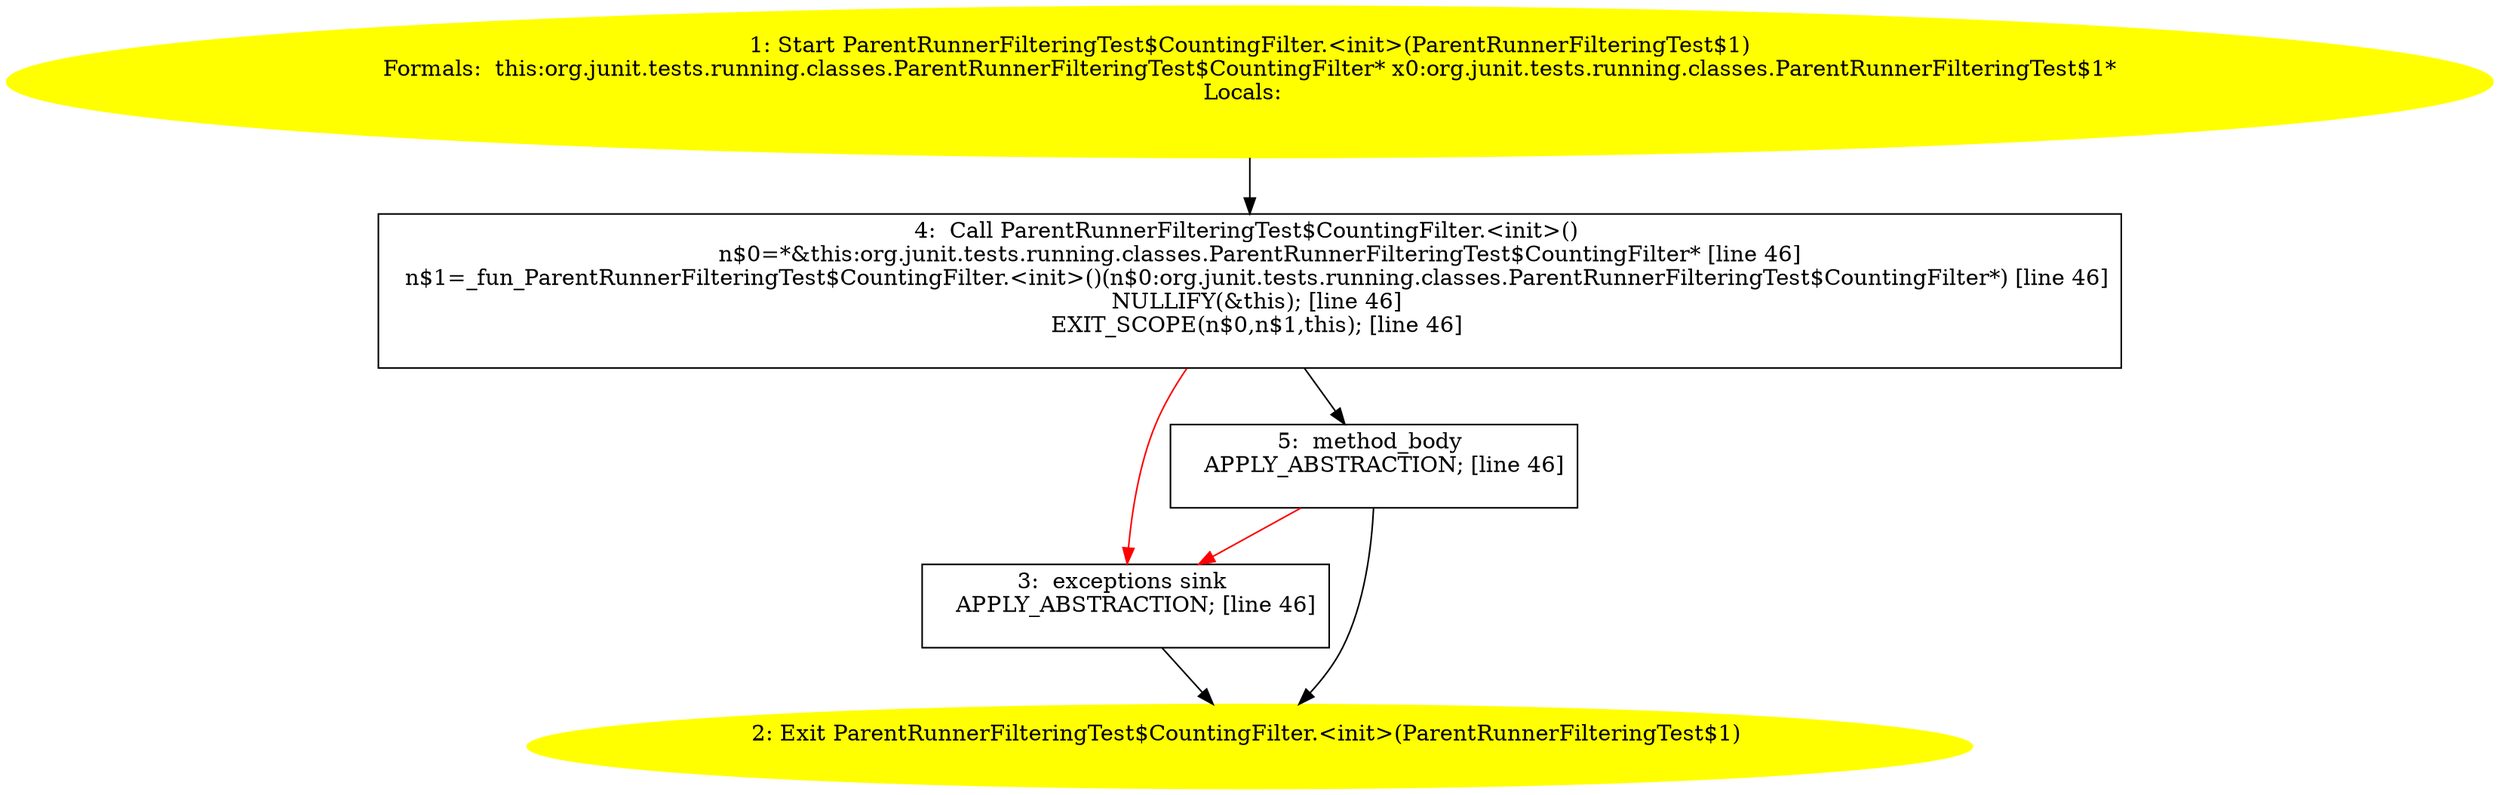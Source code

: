 /* @generated */
digraph cfg {
"org.junit.tests.running.classes.ParentRunnerFilteringTest$CountingFilter.<init>(org.junit.tests.runn.ced08b9149256b4b7590ce9385fdc412_1" [label="1: Start ParentRunnerFilteringTest$CountingFilter.<init>(ParentRunnerFilteringTest$1)\nFormals:  this:org.junit.tests.running.classes.ParentRunnerFilteringTest$CountingFilter* x0:org.junit.tests.running.classes.ParentRunnerFilteringTest$1*\nLocals:  \n  " color=yellow style=filled]
	

	 "org.junit.tests.running.classes.ParentRunnerFilteringTest$CountingFilter.<init>(org.junit.tests.runn.ced08b9149256b4b7590ce9385fdc412_1" -> "org.junit.tests.running.classes.ParentRunnerFilteringTest$CountingFilter.<init>(org.junit.tests.runn.ced08b9149256b4b7590ce9385fdc412_4" ;
"org.junit.tests.running.classes.ParentRunnerFilteringTest$CountingFilter.<init>(org.junit.tests.runn.ced08b9149256b4b7590ce9385fdc412_2" [label="2: Exit ParentRunnerFilteringTest$CountingFilter.<init>(ParentRunnerFilteringTest$1) \n  " color=yellow style=filled]
	

"org.junit.tests.running.classes.ParentRunnerFilteringTest$CountingFilter.<init>(org.junit.tests.runn.ced08b9149256b4b7590ce9385fdc412_3" [label="3:  exceptions sink \n   APPLY_ABSTRACTION; [line 46]\n " shape="box"]
	

	 "org.junit.tests.running.classes.ParentRunnerFilteringTest$CountingFilter.<init>(org.junit.tests.runn.ced08b9149256b4b7590ce9385fdc412_3" -> "org.junit.tests.running.classes.ParentRunnerFilteringTest$CountingFilter.<init>(org.junit.tests.runn.ced08b9149256b4b7590ce9385fdc412_2" ;
"org.junit.tests.running.classes.ParentRunnerFilteringTest$CountingFilter.<init>(org.junit.tests.runn.ced08b9149256b4b7590ce9385fdc412_4" [label="4:  Call ParentRunnerFilteringTest$CountingFilter.<init>() \n   n$0=*&this:org.junit.tests.running.classes.ParentRunnerFilteringTest$CountingFilter* [line 46]\n  n$1=_fun_ParentRunnerFilteringTest$CountingFilter.<init>()(n$0:org.junit.tests.running.classes.ParentRunnerFilteringTest$CountingFilter*) [line 46]\n  NULLIFY(&this); [line 46]\n  EXIT_SCOPE(n$0,n$1,this); [line 46]\n " shape="box"]
	

	 "org.junit.tests.running.classes.ParentRunnerFilteringTest$CountingFilter.<init>(org.junit.tests.runn.ced08b9149256b4b7590ce9385fdc412_4" -> "org.junit.tests.running.classes.ParentRunnerFilteringTest$CountingFilter.<init>(org.junit.tests.runn.ced08b9149256b4b7590ce9385fdc412_5" ;
	 "org.junit.tests.running.classes.ParentRunnerFilteringTest$CountingFilter.<init>(org.junit.tests.runn.ced08b9149256b4b7590ce9385fdc412_4" -> "org.junit.tests.running.classes.ParentRunnerFilteringTest$CountingFilter.<init>(org.junit.tests.runn.ced08b9149256b4b7590ce9385fdc412_3" [color="red" ];
"org.junit.tests.running.classes.ParentRunnerFilteringTest$CountingFilter.<init>(org.junit.tests.runn.ced08b9149256b4b7590ce9385fdc412_5" [label="5:  method_body \n   APPLY_ABSTRACTION; [line 46]\n " shape="box"]
	

	 "org.junit.tests.running.classes.ParentRunnerFilteringTest$CountingFilter.<init>(org.junit.tests.runn.ced08b9149256b4b7590ce9385fdc412_5" -> "org.junit.tests.running.classes.ParentRunnerFilteringTest$CountingFilter.<init>(org.junit.tests.runn.ced08b9149256b4b7590ce9385fdc412_2" ;
	 "org.junit.tests.running.classes.ParentRunnerFilteringTest$CountingFilter.<init>(org.junit.tests.runn.ced08b9149256b4b7590ce9385fdc412_5" -> "org.junit.tests.running.classes.ParentRunnerFilteringTest$CountingFilter.<init>(org.junit.tests.runn.ced08b9149256b4b7590ce9385fdc412_3" [color="red" ];
}
